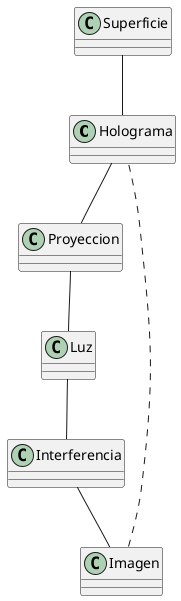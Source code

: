 @startuml
class Holograma

class Proyeccion

class Luz

class Superficie

class Interferencia

class Imagen

Holograma -- Proyeccion
Proyeccion -- Luz
Luz -- Interferencia
Interferencia -- Imagen
Superficie -- Holograma
Imagen .. Holograma
@enduml
